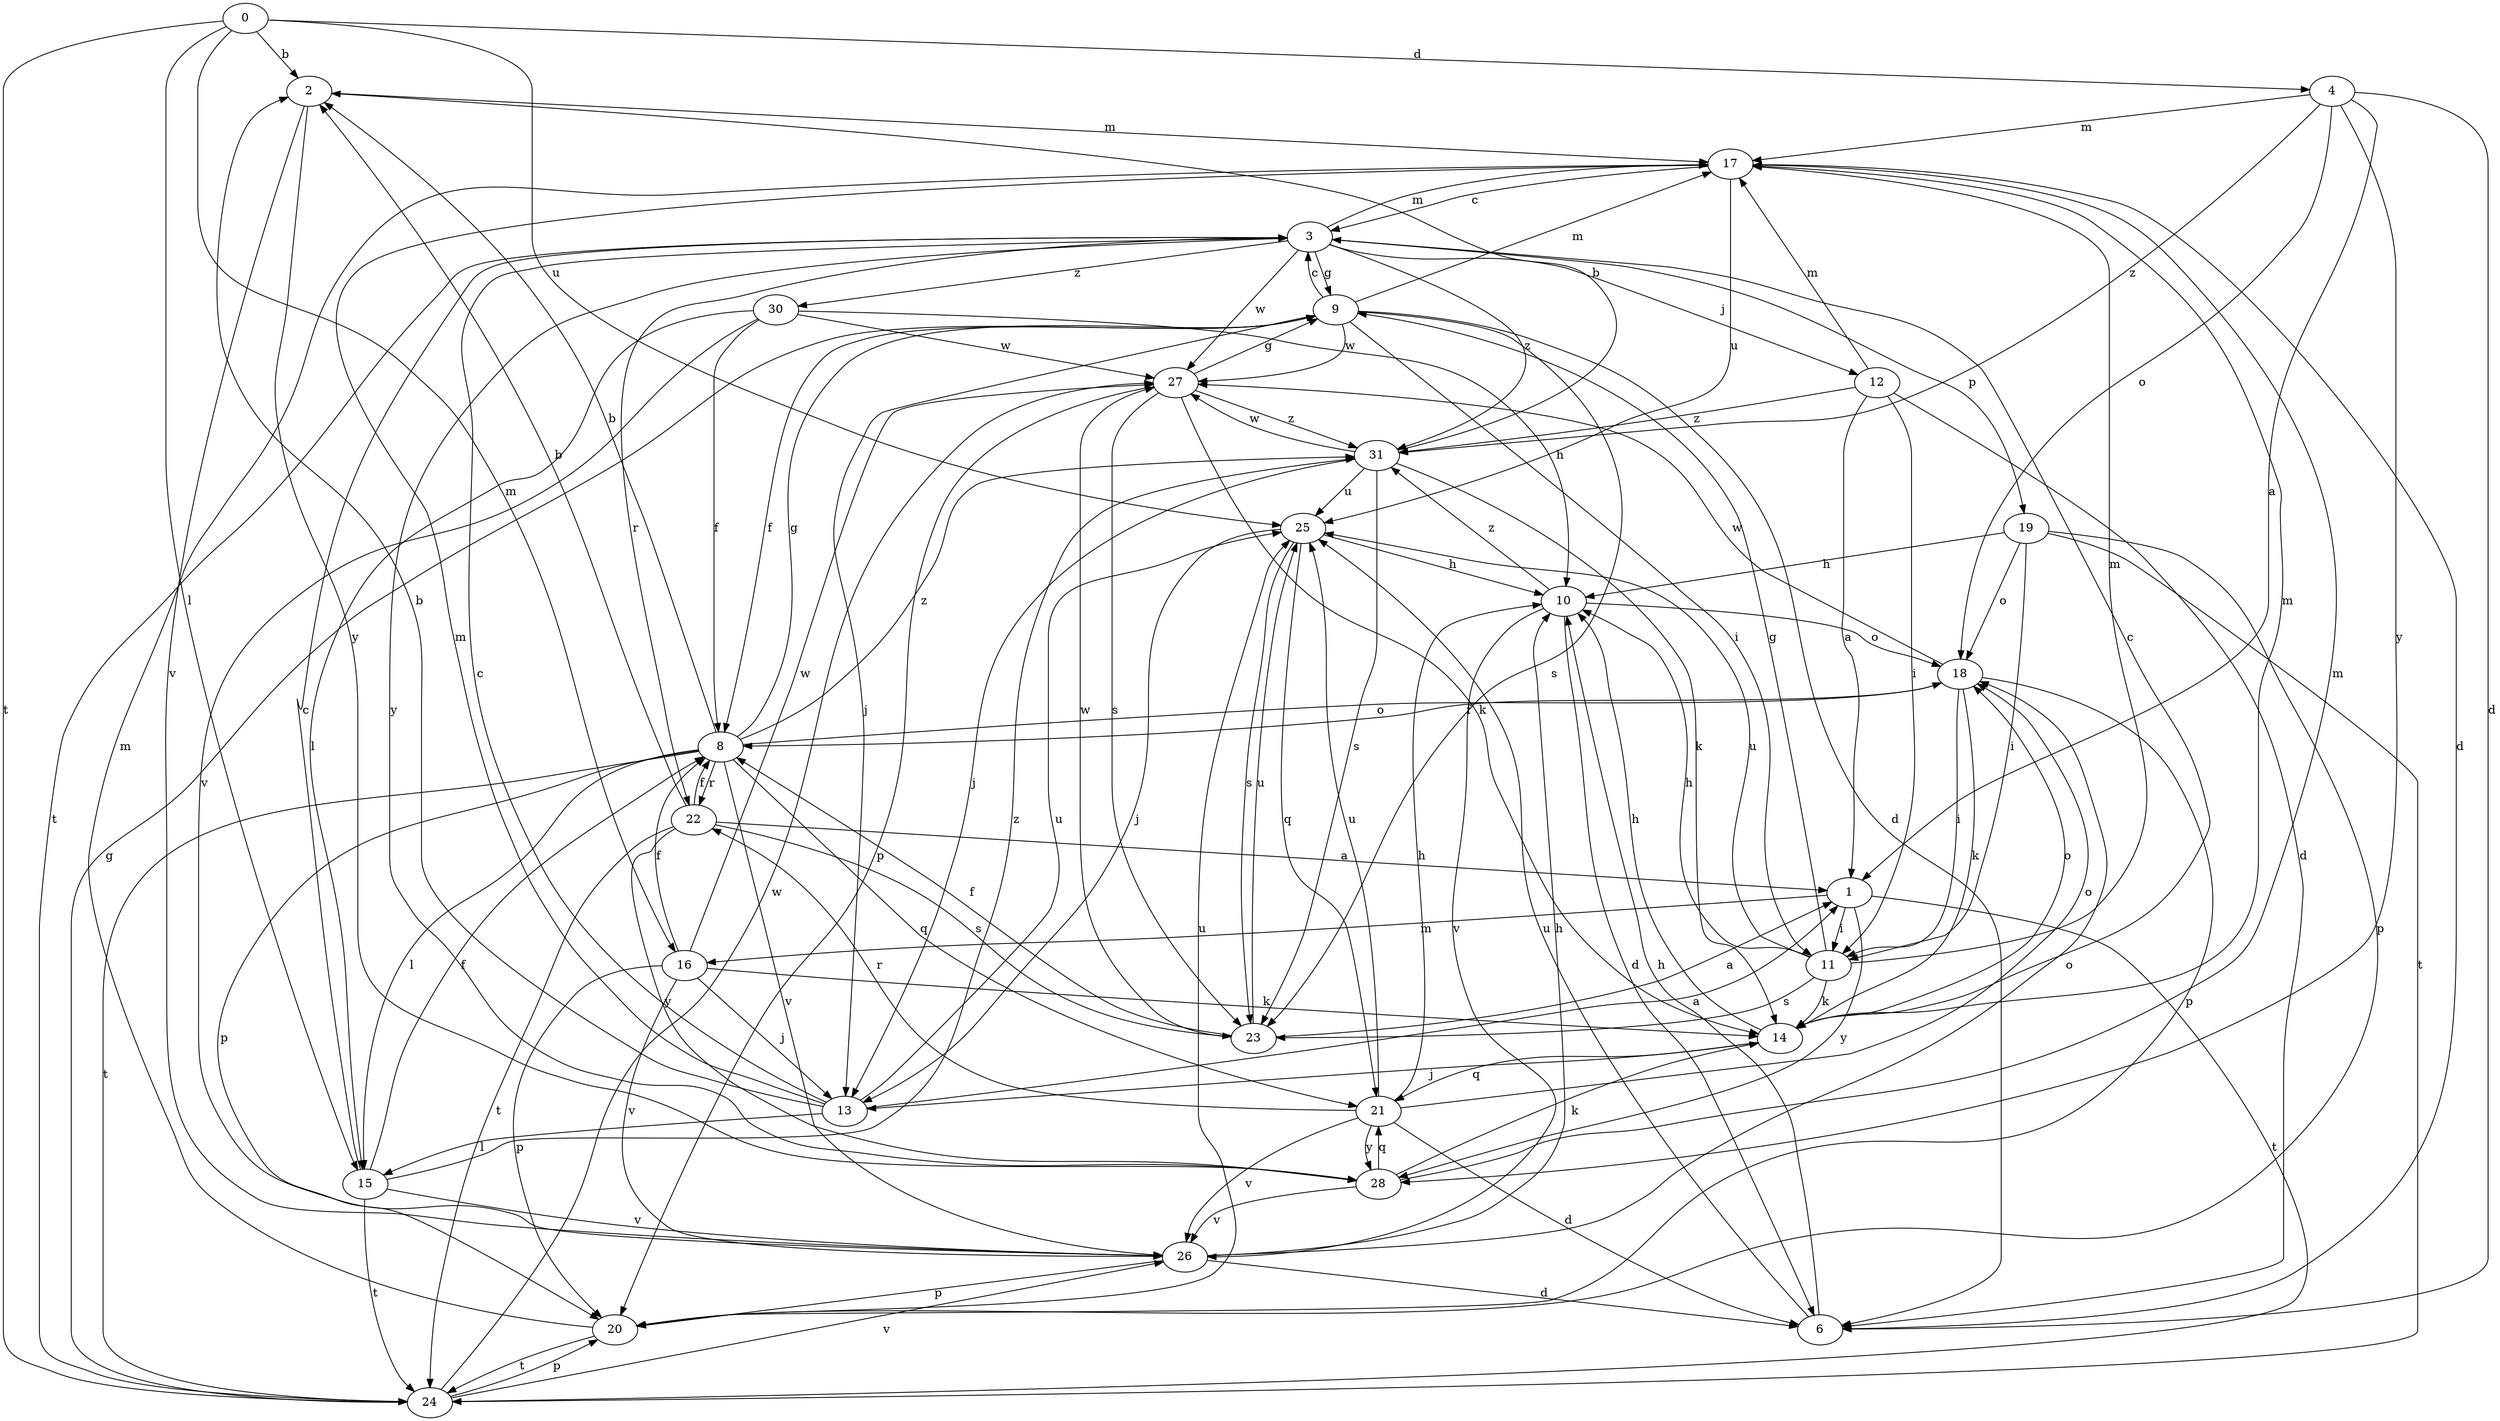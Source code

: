 strict digraph  {
0;
1;
2;
3;
4;
6;
8;
9;
10;
11;
12;
13;
14;
15;
16;
17;
18;
19;
20;
21;
22;
23;
24;
25;
26;
27;
28;
30;
31;
0 -> 2  [label=b];
0 -> 4  [label=d];
0 -> 15  [label=l];
0 -> 16  [label=m];
0 -> 24  [label=t];
0 -> 25  [label=u];
1 -> 11  [label=i];
1 -> 16  [label=m];
1 -> 24  [label=t];
1 -> 28  [label=y];
2 -> 17  [label=m];
2 -> 26  [label=v];
2 -> 28  [label=y];
3 -> 9  [label=g];
3 -> 12  [label=j];
3 -> 17  [label=m];
3 -> 19  [label=p];
3 -> 22  [label=r];
3 -> 24  [label=t];
3 -> 27  [label=w];
3 -> 28  [label=y];
3 -> 30  [label=z];
3 -> 31  [label=z];
4 -> 1  [label=a];
4 -> 6  [label=d];
4 -> 17  [label=m];
4 -> 18  [label=o];
4 -> 28  [label=y];
4 -> 31  [label=z];
6 -> 10  [label=h];
6 -> 25  [label=u];
8 -> 2  [label=b];
8 -> 9  [label=g];
8 -> 15  [label=l];
8 -> 18  [label=o];
8 -> 20  [label=p];
8 -> 21  [label=q];
8 -> 22  [label=r];
8 -> 24  [label=t];
8 -> 26  [label=v];
8 -> 31  [label=z];
9 -> 3  [label=c];
9 -> 6  [label=d];
9 -> 8  [label=f];
9 -> 11  [label=i];
9 -> 13  [label=j];
9 -> 17  [label=m];
9 -> 23  [label=s];
9 -> 27  [label=w];
10 -> 6  [label=d];
10 -> 18  [label=o];
10 -> 26  [label=v];
10 -> 31  [label=z];
11 -> 9  [label=g];
11 -> 10  [label=h];
11 -> 14  [label=k];
11 -> 17  [label=m];
11 -> 23  [label=s];
11 -> 25  [label=u];
12 -> 1  [label=a];
12 -> 6  [label=d];
12 -> 11  [label=i];
12 -> 17  [label=m];
12 -> 31  [label=z];
13 -> 1  [label=a];
13 -> 2  [label=b];
13 -> 3  [label=c];
13 -> 15  [label=l];
13 -> 17  [label=m];
13 -> 25  [label=u];
14 -> 3  [label=c];
14 -> 10  [label=h];
14 -> 13  [label=j];
14 -> 17  [label=m];
14 -> 18  [label=o];
14 -> 21  [label=q];
15 -> 3  [label=c];
15 -> 8  [label=f];
15 -> 24  [label=t];
15 -> 26  [label=v];
15 -> 31  [label=z];
16 -> 8  [label=f];
16 -> 13  [label=j];
16 -> 14  [label=k];
16 -> 20  [label=p];
16 -> 26  [label=v];
16 -> 27  [label=w];
17 -> 3  [label=c];
17 -> 6  [label=d];
17 -> 25  [label=u];
18 -> 8  [label=f];
18 -> 11  [label=i];
18 -> 14  [label=k];
18 -> 20  [label=p];
18 -> 27  [label=w];
19 -> 10  [label=h];
19 -> 11  [label=i];
19 -> 18  [label=o];
19 -> 20  [label=p];
19 -> 24  [label=t];
20 -> 17  [label=m];
20 -> 24  [label=t];
20 -> 25  [label=u];
21 -> 6  [label=d];
21 -> 10  [label=h];
21 -> 18  [label=o];
21 -> 22  [label=r];
21 -> 25  [label=u];
21 -> 26  [label=v];
21 -> 28  [label=y];
22 -> 1  [label=a];
22 -> 2  [label=b];
22 -> 8  [label=f];
22 -> 23  [label=s];
22 -> 24  [label=t];
22 -> 28  [label=y];
23 -> 1  [label=a];
23 -> 8  [label=f];
23 -> 25  [label=u];
23 -> 27  [label=w];
24 -> 9  [label=g];
24 -> 20  [label=p];
24 -> 26  [label=v];
24 -> 27  [label=w];
25 -> 10  [label=h];
25 -> 13  [label=j];
25 -> 21  [label=q];
25 -> 23  [label=s];
26 -> 6  [label=d];
26 -> 10  [label=h];
26 -> 18  [label=o];
26 -> 20  [label=p];
27 -> 9  [label=g];
27 -> 14  [label=k];
27 -> 20  [label=p];
27 -> 23  [label=s];
27 -> 31  [label=z];
28 -> 14  [label=k];
28 -> 17  [label=m];
28 -> 21  [label=q];
28 -> 26  [label=v];
30 -> 8  [label=f];
30 -> 10  [label=h];
30 -> 15  [label=l];
30 -> 26  [label=v];
30 -> 27  [label=w];
31 -> 2  [label=b];
31 -> 13  [label=j];
31 -> 14  [label=k];
31 -> 23  [label=s];
31 -> 25  [label=u];
31 -> 27  [label=w];
}
